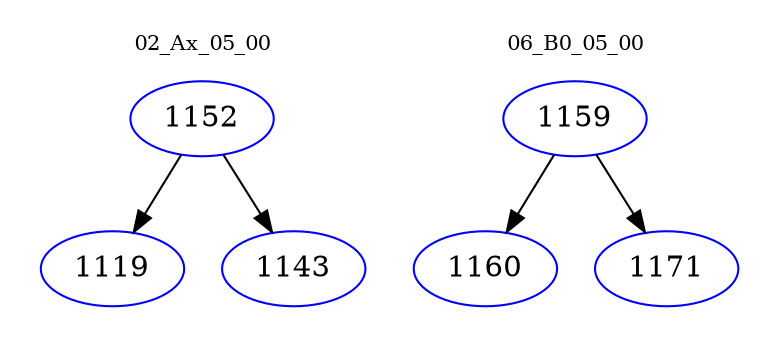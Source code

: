 digraph{
subgraph cluster_0 {
color = white
label = "02_Ax_05_00";
fontsize=10;
T0_1152 [label="1152", color="blue"]
T0_1152 -> T0_1119 [color="black"]
T0_1119 [label="1119", color="blue"]
T0_1152 -> T0_1143 [color="black"]
T0_1143 [label="1143", color="blue"]
}
subgraph cluster_1 {
color = white
label = "06_B0_05_00";
fontsize=10;
T1_1159 [label="1159", color="blue"]
T1_1159 -> T1_1160 [color="black"]
T1_1160 [label="1160", color="blue"]
T1_1159 -> T1_1171 [color="black"]
T1_1171 [label="1171", color="blue"]
}
}
